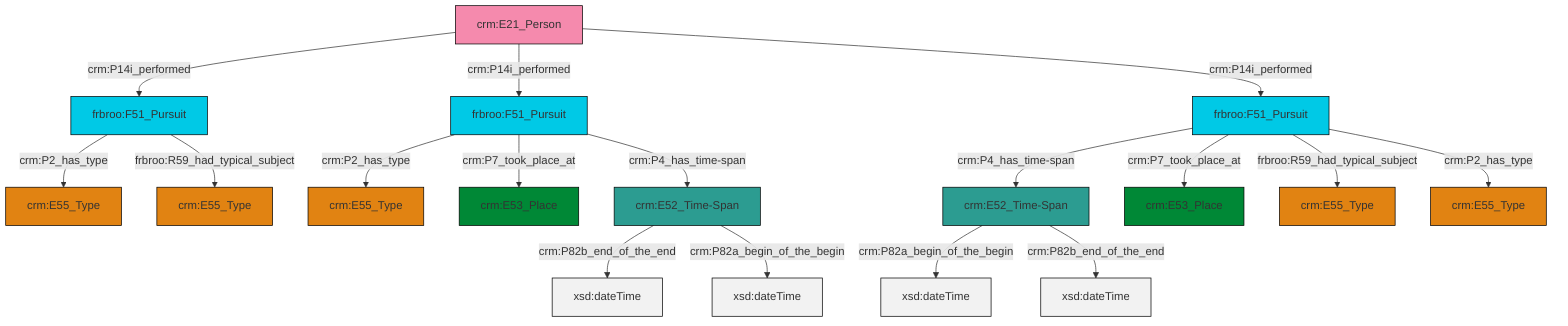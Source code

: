 graph TD
classDef Literal fill:#f2f2f2,stroke:#000000;
classDef CRM_Entity fill:#FFFFFF,stroke:#000000;
classDef Temporal_Entity fill:#00C9E6, stroke:#000000;
classDef Type fill:#E18312, stroke:#000000;
classDef Time-Span fill:#2C9C91, stroke:#000000;
classDef Appellation fill:#FFEB7F, stroke:#000000;
classDef Place fill:#008836, stroke:#000000;
classDef Persistent_Item fill:#B266B2, stroke:#000000;
classDef Conceptual_Object fill:#FFD700, stroke:#000000;
classDef Physical_Thing fill:#D2B48C, stroke:#000000;
classDef Actor fill:#f58aad, stroke:#000000;
classDef PC_Classes fill:#4ce600, stroke:#000000;
classDef Multi fill:#cccccc,stroke:#000000;

6["frbroo:F51_Pursuit"]:::Temporal_Entity -->|crm:P4_has_time-span| 8["crm:E52_Time-Span"]:::Time-Span
11["frbroo:F51_Pursuit"]:::Temporal_Entity -->|crm:P2_has_type| 0["crm:E55_Type"]:::Type
12["frbroo:F51_Pursuit"]:::Temporal_Entity -->|crm:P2_has_type| 4["crm:E55_Type"]:::Type
13["crm:E52_Time-Span"]:::Time-Span -->|crm:P82b_end_of_the_end| 14[xsd:dateTime]:::Literal
12["frbroo:F51_Pursuit"]:::Temporal_Entity -->|crm:P7_took_place_at| 16["crm:E53_Place"]:::Place
6["frbroo:F51_Pursuit"]:::Temporal_Entity -->|crm:P7_took_place_at| 18["crm:E53_Place"]:::Place
8["crm:E52_Time-Span"]:::Time-Span -->|crm:P82a_begin_of_the_begin| 20[xsd:dateTime]:::Literal
11["frbroo:F51_Pursuit"]:::Temporal_Entity -->|frbroo:R59_had_typical_subject| 21["crm:E55_Type"]:::Type
6["frbroo:F51_Pursuit"]:::Temporal_Entity -->|frbroo:R59_had_typical_subject| 9["crm:E55_Type"]:::Type
13["crm:E52_Time-Span"]:::Time-Span -->|crm:P82a_begin_of_the_begin| 27[xsd:dateTime]:::Literal
24["crm:E21_Person"]:::Actor -->|crm:P14i_performed| 11["frbroo:F51_Pursuit"]:::Temporal_Entity
6["frbroo:F51_Pursuit"]:::Temporal_Entity -->|crm:P2_has_type| 2["crm:E55_Type"]:::Type
24["crm:E21_Person"]:::Actor -->|crm:P14i_performed| 12["frbroo:F51_Pursuit"]:::Temporal_Entity
12["frbroo:F51_Pursuit"]:::Temporal_Entity -->|crm:P4_has_time-span| 13["crm:E52_Time-Span"]:::Time-Span
24["crm:E21_Person"]:::Actor -->|crm:P14i_performed| 6["frbroo:F51_Pursuit"]:::Temporal_Entity
8["crm:E52_Time-Span"]:::Time-Span -->|crm:P82b_end_of_the_end| 31[xsd:dateTime]:::Literal